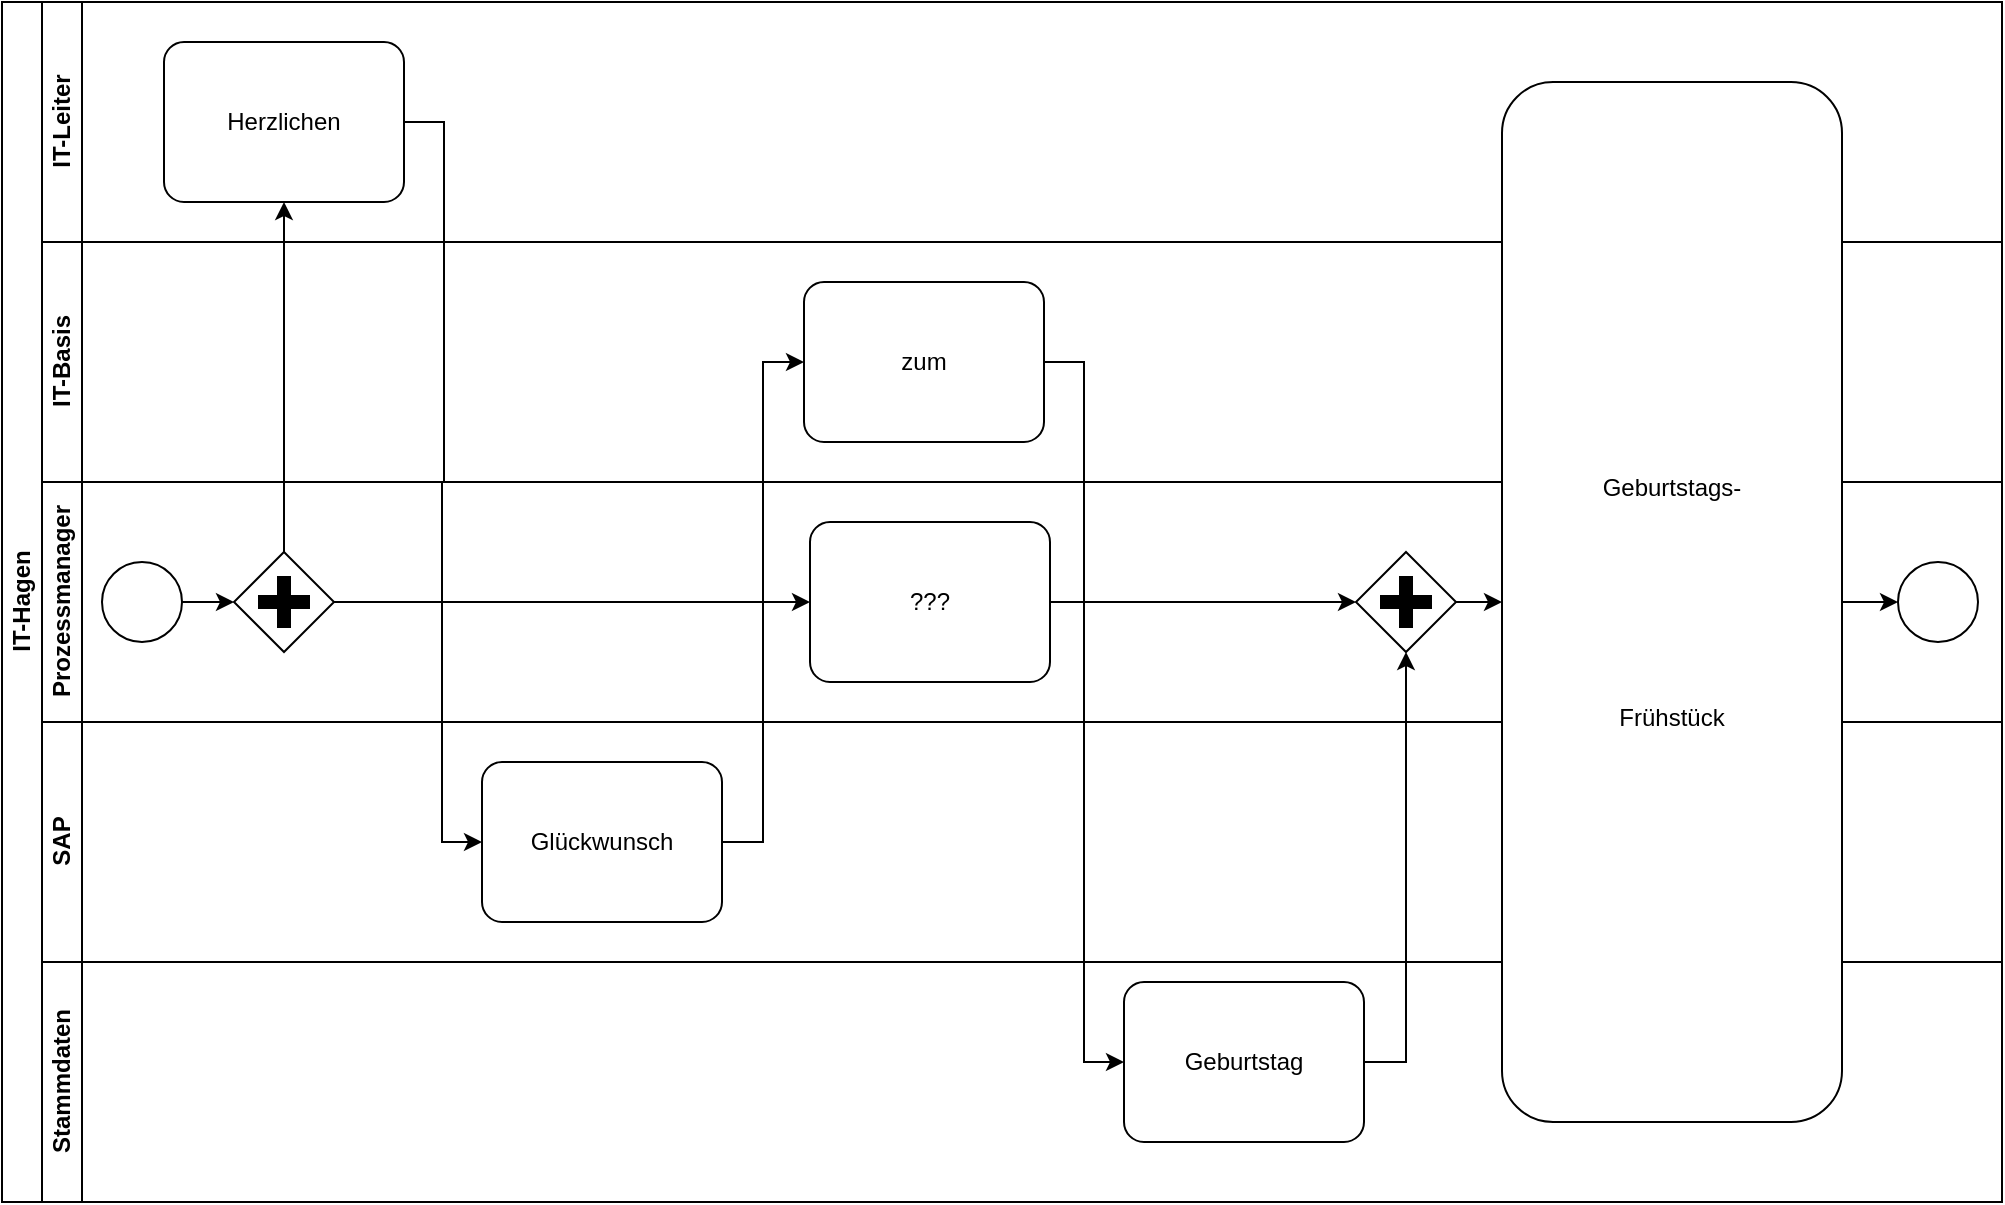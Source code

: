 <mxfile version="23.1.2" type="github">
  <diagram id="prtHgNgQTEPvFCAcTncT" name="Page-1">
    <mxGraphModel dx="1386" dy="785" grid="1" gridSize="10" guides="1" tooltips="1" connect="1" arrows="1" fold="1" page="1" pageScale="1" pageWidth="1169" pageHeight="827" math="0" shadow="0">
      <root>
        <mxCell id="0" />
        <mxCell id="1" parent="0" />
        <mxCell id="dNxyNK7c78bLwvsdeMH5-19" value="IT-Hagen" style="swimlane;html=1;childLayout=stackLayout;resizeParent=1;resizeParentMax=0;horizontal=0;startSize=20;horizontalStack=0;container=0;" parent="1" vertex="1">
          <mxGeometry x="40" y="120" width="1000" height="600" as="geometry" />
        </mxCell>
        <mxCell id="dNxyNK7c78bLwvsdeMH5-20" value="IT-Leiter" style="swimlane;html=1;startSize=20;horizontal=0;" parent="1" vertex="1">
          <mxGeometry x="60" y="120" width="980" height="120" as="geometry" />
        </mxCell>
        <mxCell id="dNxyNK7c78bLwvsdeMH5-23" value="" style="ellipse;whiteSpace=wrap;html=1;" parent="dNxyNK7c78bLwvsdeMH5-20" vertex="1">
          <mxGeometry x="30" y="280" width="40" height="40" as="geometry" />
        </mxCell>
        <mxCell id="avT2Xx2S6kDfbVHje6H0-16" value="Herzlichen" style="points=[[0.25,0,0],[0.5,0,0],[0.75,0,0],[1,0.25,0],[1,0.5,0],[1,0.75,0],[0.75,1,0],[0.5,1,0],[0.25,1,0],[0,0.75,0],[0,0.5,0],[0,0.25,0]];shape=mxgraph.bpmn.task;whiteSpace=wrap;rectStyle=rounded;size=10;html=1;container=1;expand=0;collapsible=0;taskMarker=abstract;" parent="dNxyNK7c78bLwvsdeMH5-20" vertex="1">
          <mxGeometry x="61" y="20" width="120" height="80" as="geometry" />
        </mxCell>
        <mxCell id="dNxyNK7c78bLwvsdeMH5-21" value="Prozessmanager" style="swimlane;html=1;startSize=20;horizontal=0;" parent="1" vertex="1">
          <mxGeometry x="60" y="360" width="980" height="120" as="geometry" />
        </mxCell>
        <mxCell id="dNxyNK7c78bLwvsdeMH5-32" value="" style="ellipse;whiteSpace=wrap;html=1;" parent="dNxyNK7c78bLwvsdeMH5-21" vertex="1">
          <mxGeometry x="928" y="40" width="40" height="40" as="geometry" />
        </mxCell>
        <mxCell id="avT2Xx2S6kDfbVHje6H0-1" value="" style="points=[[0.25,0.25,0],[0.5,0,0],[0.75,0.25,0],[1,0.5,0],[0.75,0.75,0],[0.5,1,0],[0.25,0.75,0],[0,0.5,0]];shape=mxgraph.bpmn.gateway2;html=1;verticalLabelPosition=bottom;labelBackgroundColor=#ffffff;verticalAlign=top;align=center;perimeter=rhombusPerimeter;outlineConnect=0;outline=none;symbol=none;gwType=parallel;" parent="dNxyNK7c78bLwvsdeMH5-21" vertex="1">
          <mxGeometry x="96" y="35" width="50" height="50" as="geometry" />
        </mxCell>
        <mxCell id="avT2Xx2S6kDfbVHje6H0-6" value="" style="points=[[0.25,0.25,0],[0.5,0,0],[0.75,0.25,0],[1,0.5,0],[0.75,0.75,0],[0.5,1,0],[0.25,0.75,0],[0,0.5,0]];shape=mxgraph.bpmn.gateway2;html=1;verticalLabelPosition=bottom;labelBackgroundColor=#ffffff;verticalAlign=top;align=center;perimeter=rhombusPerimeter;outlineConnect=0;outline=none;symbol=none;gwType=parallel;" parent="dNxyNK7c78bLwvsdeMH5-21" vertex="1">
          <mxGeometry x="657" y="35" width="50" height="50" as="geometry" />
        </mxCell>
        <mxCell id="dNxyNK7c78bLwvsdeMH5-22" value="IT-Basis" style="swimlane;html=1;startSize=20;horizontal=0;" parent="1" vertex="1">
          <mxGeometry x="60" y="240" width="980" height="120" as="geometry" />
        </mxCell>
        <mxCell id="avT2Xx2S6kDfbVHje6H0-19" value="zum" style="points=[[0.25,0,0],[0.5,0,0],[0.75,0,0],[1,0.25,0],[1,0.5,0],[1,0.75,0],[0.75,1,0],[0.5,1,0],[0.25,1,0],[0,0.75,0],[0,0.5,0],[0,0.25,0]];shape=mxgraph.bpmn.task;whiteSpace=wrap;rectStyle=rounded;size=10;html=1;container=1;expand=0;collapsible=0;taskMarker=abstract;" parent="dNxyNK7c78bLwvsdeMH5-22" vertex="1">
          <mxGeometry x="381" y="20" width="120" height="80" as="geometry" />
        </mxCell>
        <mxCell id="avT2Xx2S6kDfbVHje6H0-18" value="???" style="points=[[0.25,0,0],[0.5,0,0],[0.75,0,0],[1,0.25,0],[1,0.5,0],[1,0.75,0],[0.75,1,0],[0.5,1,0],[0.25,1,0],[0,0.75,0],[0,0.5,0],[0,0.25,0]];shape=mxgraph.bpmn.task;whiteSpace=wrap;rectStyle=rounded;size=10;html=1;container=1;expand=0;collapsible=0;taskMarker=abstract;" parent="dNxyNK7c78bLwvsdeMH5-22" vertex="1">
          <mxGeometry x="384" y="140" width="120" height="80" as="geometry" />
        </mxCell>
        <mxCell id="2m_sSM8cgBox07Xhcx77-5" value="SAP" style="swimlane;html=1;startSize=20;horizontal=0;" parent="1" vertex="1">
          <mxGeometry x="60" y="480" width="980" height="120" as="geometry" />
        </mxCell>
        <mxCell id="avT2Xx2S6kDfbVHje6H0-17" value="Glückwunsch" style="points=[[0.25,0,0],[0.5,0,0],[0.75,0,0],[1,0.25,0],[1,0.5,0],[1,0.75,0],[0.75,1,0],[0.5,1,0],[0.25,1,0],[0,0.75,0],[0,0.5,0],[0,0.25,0]];shape=mxgraph.bpmn.task;whiteSpace=wrap;rectStyle=rounded;size=10;html=1;container=1;expand=0;collapsible=0;taskMarker=abstract;" parent="2m_sSM8cgBox07Xhcx77-5" vertex="1">
          <mxGeometry x="220" y="20" width="120" height="80" as="geometry" />
        </mxCell>
        <mxCell id="2m_sSM8cgBox07Xhcx77-9" value="Stammdaten" style="swimlane;html=1;startSize=20;horizontal=0;" parent="1" vertex="1">
          <mxGeometry x="60" y="600" width="980" height="120" as="geometry" />
        </mxCell>
        <mxCell id="avT2Xx2S6kDfbVHje6H0-21" value="Geburtstag" style="points=[[0.25,0,0],[0.5,0,0],[0.75,0,0],[1,0.25,0],[1,0.5,0],[1,0.75,0],[0.75,1,0],[0.5,1,0],[0.25,1,0],[0,0.75,0],[0,0.5,0],[0,0.25,0]];shape=mxgraph.bpmn.task;whiteSpace=wrap;rectStyle=rounded;size=10;html=1;container=1;expand=0;collapsible=0;taskMarker=abstract;" parent="2m_sSM8cgBox07Xhcx77-9" vertex="1">
          <mxGeometry x="541" y="10" width="120" height="80" as="geometry" />
        </mxCell>
        <mxCell id="tqmhS6IHkooSO-Wz_bMh-10" style="edgeStyle=orthogonalEdgeStyle;rounded=0;orthogonalLoop=1;jettySize=auto;html=1;entryX=0;entryY=0.5;entryDx=0;entryDy=0;exitX=1;exitY=0.5;exitDx=0;exitDy=0;exitPerimeter=0;entryPerimeter=0;" parent="1" source="avT2Xx2S6kDfbVHje6H0-19" target="avT2Xx2S6kDfbVHje6H0-21" edge="1">
          <mxGeometry relative="1" as="geometry" />
        </mxCell>
        <mxCell id="tqmhS6IHkooSO-Wz_bMh-9" style="edgeStyle=orthogonalEdgeStyle;rounded=0;orthogonalLoop=1;jettySize=auto;html=1;entryX=0;entryY=0.5;entryDx=0;entryDy=0;exitX=1;exitY=0.5;exitDx=0;exitDy=0;exitPerimeter=0;entryPerimeter=0;" parent="1" source="avT2Xx2S6kDfbVHje6H0-17" target="avT2Xx2S6kDfbVHje6H0-19" edge="1">
          <mxGeometry relative="1" as="geometry" />
        </mxCell>
        <mxCell id="avT2Xx2S6kDfbVHje6H0-3" style="edgeStyle=orthogonalEdgeStyle;rounded=0;orthogonalLoop=1;jettySize=auto;html=1;exitX=0.5;exitY=0;exitDx=0;exitDy=0;exitPerimeter=0;entryX=0.5;entryY=1;entryDx=0;entryDy=0;entryPerimeter=0;" parent="1" source="avT2Xx2S6kDfbVHje6H0-1" target="avT2Xx2S6kDfbVHje6H0-16" edge="1">
          <mxGeometry relative="1" as="geometry" />
        </mxCell>
        <mxCell id="avT2Xx2S6kDfbVHje6H0-9" style="edgeStyle=orthogonalEdgeStyle;rounded=0;orthogonalLoop=1;jettySize=auto;html=1;entryX=0.5;entryY=1;entryDx=0;entryDy=0;entryPerimeter=0;exitX=1;exitY=0.5;exitDx=0;exitDy=0;exitPerimeter=0;" parent="1" source="avT2Xx2S6kDfbVHje6H0-21" target="avT2Xx2S6kDfbVHje6H0-6" edge="1">
          <mxGeometry relative="1" as="geometry" />
        </mxCell>
        <mxCell id="avT2Xx2S6kDfbVHje6H0-15" value="" style="edgeStyle=orthogonalEdgeStyle;rounded=0;orthogonalLoop=1;jettySize=auto;html=1;" parent="1" source="avT2Xx2S6kDfbVHje6H0-13" target="dNxyNK7c78bLwvsdeMH5-32" edge="1">
          <mxGeometry relative="1" as="geometry" />
        </mxCell>
        <mxCell id="avT2Xx2S6kDfbVHje6H0-13" value="Geburtstags-&lt;br&gt;&lt;br&gt;&lt;br&gt;&lt;br&gt;&lt;br&gt;&lt;br&gt;&lt;br&gt;&lt;br&gt;Frühstück" style="rounded=1;whiteSpace=wrap;html=1;" parent="1" vertex="1">
          <mxGeometry x="790" y="160" width="170" height="520" as="geometry" />
        </mxCell>
        <mxCell id="avT2Xx2S6kDfbVHje6H0-14" value="" style="edgeStyle=orthogonalEdgeStyle;rounded=0;orthogonalLoop=1;jettySize=auto;html=1;" parent="1" source="avT2Xx2S6kDfbVHje6H0-6" target="avT2Xx2S6kDfbVHje6H0-13" edge="1">
          <mxGeometry relative="1" as="geometry" />
        </mxCell>
        <mxCell id="avT2Xx2S6kDfbVHje6H0-20" value="" style="edgeStyle=orthogonalEdgeStyle;rounded=0;orthogonalLoop=1;jettySize=auto;html=1;" parent="1" source="dNxyNK7c78bLwvsdeMH5-23" target="avT2Xx2S6kDfbVHje6H0-1" edge="1">
          <mxGeometry relative="1" as="geometry" />
        </mxCell>
        <mxCell id="avT2Xx2S6kDfbVHje6H0-5" style="edgeStyle=orthogonalEdgeStyle;rounded=0;orthogonalLoop=1;jettySize=auto;html=1;entryX=0;entryY=0.5;entryDx=0;entryDy=0;entryPerimeter=0;" parent="1" source="avT2Xx2S6kDfbVHje6H0-1" target="avT2Xx2S6kDfbVHje6H0-18" edge="1">
          <mxGeometry relative="1" as="geometry" />
        </mxCell>
        <mxCell id="avT2Xx2S6kDfbVHje6H0-12" value="" style="edgeStyle=orthogonalEdgeStyle;rounded=0;orthogonalLoop=1;jettySize=auto;html=1;exitX=1;exitY=0.5;exitDx=0;exitDy=0;exitPerimeter=0;" parent="1" source="avT2Xx2S6kDfbVHje6H0-18" target="avT2Xx2S6kDfbVHje6H0-6" edge="1">
          <mxGeometry relative="1" as="geometry" />
        </mxCell>
        <mxCell id="avT2Xx2S6kDfbVHje6H0-22" style="edgeStyle=orthogonalEdgeStyle;rounded=0;orthogonalLoop=1;jettySize=auto;html=1;entryX=0;entryY=0.5;entryDx=0;entryDy=0;entryPerimeter=0;" parent="1" source="avT2Xx2S6kDfbVHje6H0-16" target="avT2Xx2S6kDfbVHje6H0-17" edge="1">
          <mxGeometry relative="1" as="geometry" />
        </mxCell>
      </root>
    </mxGraphModel>
  </diagram>
</mxfile>
